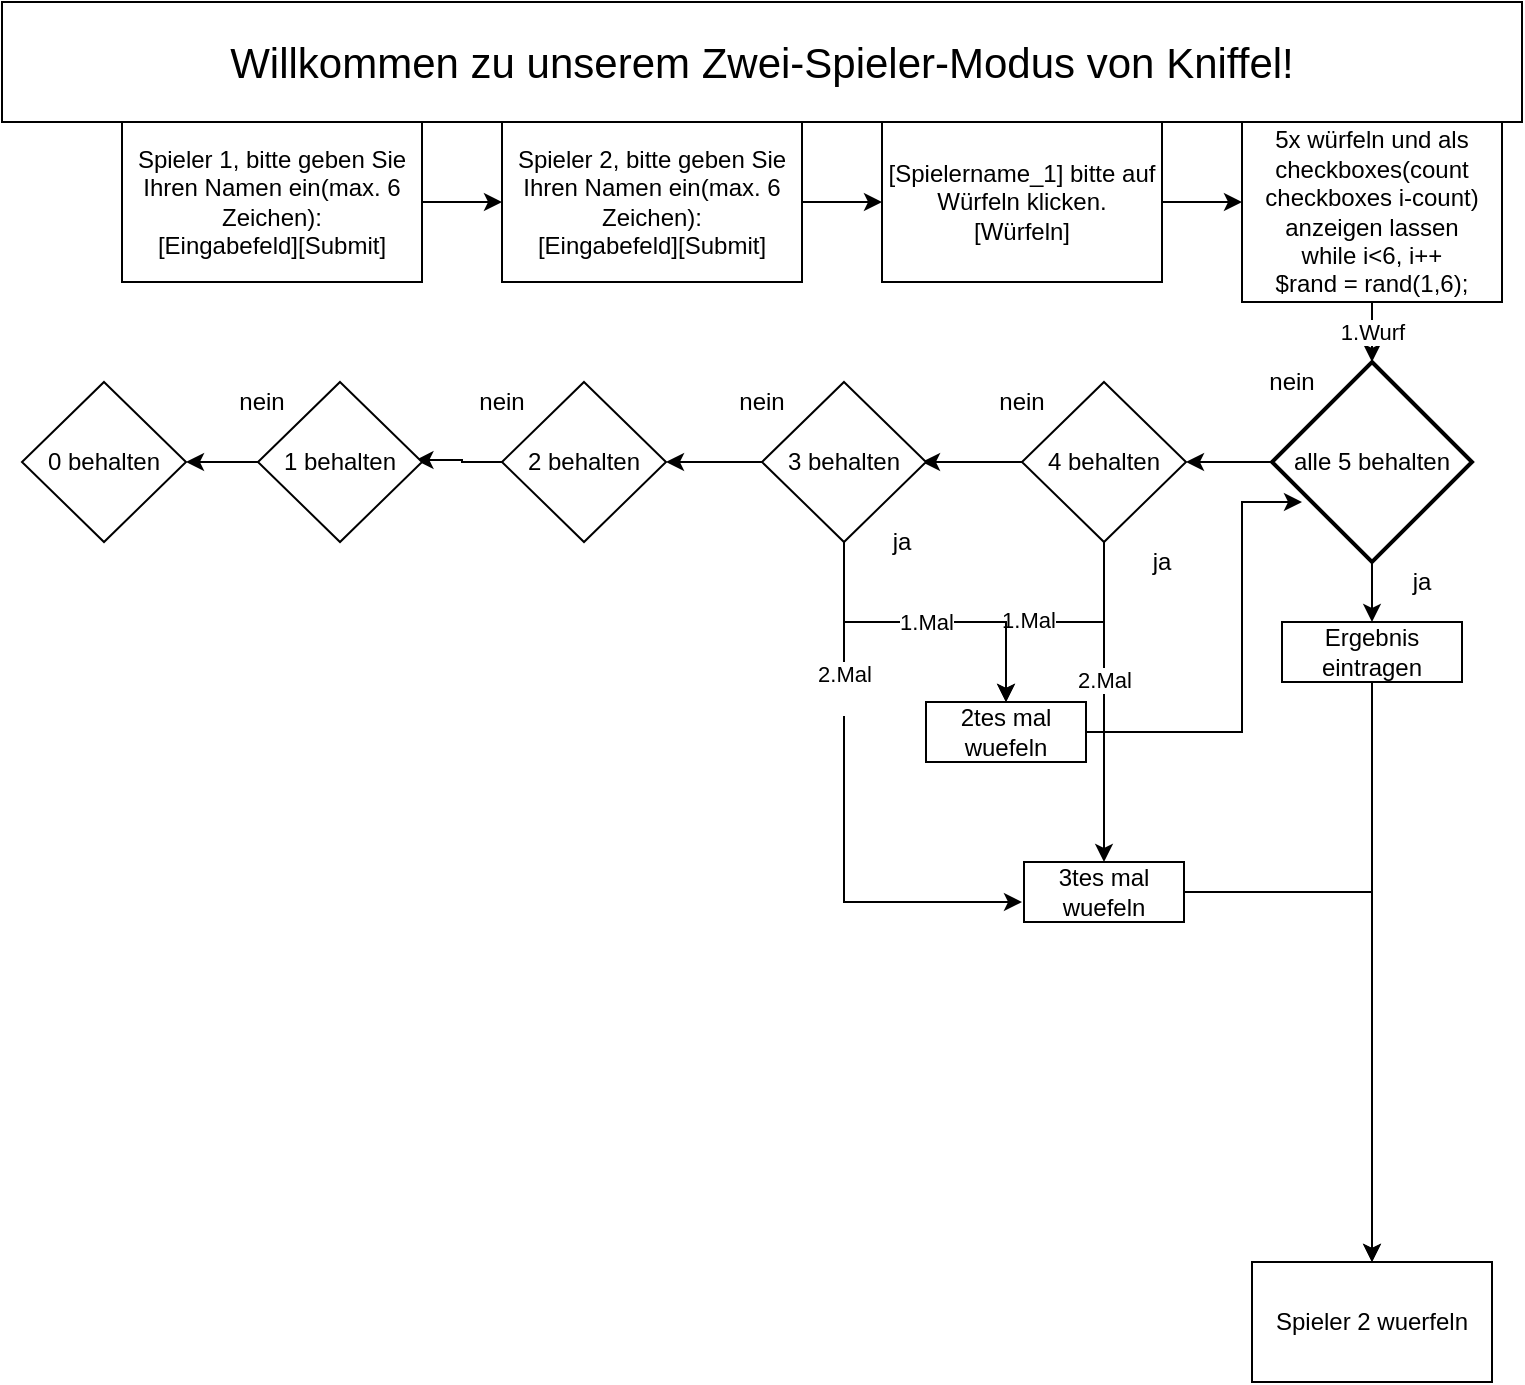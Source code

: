 <mxfile version="14.9.8" type="github">
  <diagram id="wAZXbF86A8Iv9FGVnSBs" name="Page-1">
    <mxGraphModel dx="848" dy="472" grid="1" gridSize="10" guides="1" tooltips="1" connect="1" arrows="1" fold="1" page="1" pageScale="1" pageWidth="1200" pageHeight="1920" math="0" shadow="0">
      <root>
        <mxCell id="0" />
        <mxCell id="1" parent="0" />
        <mxCell id="b2wnUj130i5NKghQYgKf-1" value="&lt;font style=&quot;font-size: 21px&quot;&gt;Willkommen zu unserem Zwei-Spieler-Modus von Kniffel!&lt;br&gt;&lt;/font&gt;" style="rounded=0;whiteSpace=wrap;html=1;" parent="1" vertex="1">
          <mxGeometry x="40" width="760" height="60" as="geometry" />
        </mxCell>
        <mxCell id="x4FnQRz3IEwyLedNtvOf-2" style="edgeStyle=orthogonalEdgeStyle;rounded=0;orthogonalLoop=1;jettySize=auto;html=1;" edge="1" parent="1" source="b2wnUj130i5NKghQYgKf-2">
          <mxGeometry relative="1" as="geometry">
            <mxPoint x="290" y="100" as="targetPoint" />
          </mxGeometry>
        </mxCell>
        <mxCell id="b2wnUj130i5NKghQYgKf-2" value="Spieler 1, bitte geben Sie Ihren Namen ein(max. 6 Zeichen):&lt;br&gt;[Eingabefeld][Submit]" style="rounded=0;whiteSpace=wrap;html=1;" parent="1" vertex="1">
          <mxGeometry x="100" y="60" width="150" height="80" as="geometry" />
        </mxCell>
        <mxCell id="x4FnQRz3IEwyLedNtvOf-5" style="edgeStyle=orthogonalEdgeStyle;rounded=0;orthogonalLoop=1;jettySize=auto;html=1;" edge="1" parent="1" source="x4FnQRz3IEwyLedNtvOf-4" target="x4FnQRz3IEwyLedNtvOf-6">
          <mxGeometry relative="1" as="geometry">
            <mxPoint x="480" y="100" as="targetPoint" />
          </mxGeometry>
        </mxCell>
        <mxCell id="x4FnQRz3IEwyLedNtvOf-4" value="Spieler 2, bitte geben Sie Ihren Namen ein(max. 6 Zeichen):&lt;br&gt;[Eingabefeld][Submit]" style="rounded=0;whiteSpace=wrap;html=1;" vertex="1" parent="1">
          <mxGeometry x="290" y="60" width="150" height="80" as="geometry" />
        </mxCell>
        <mxCell id="x4FnQRz3IEwyLedNtvOf-9" style="edgeStyle=orthogonalEdgeStyle;rounded=0;orthogonalLoop=1;jettySize=auto;html=1;" edge="1" parent="1" source="x4FnQRz3IEwyLedNtvOf-6">
          <mxGeometry relative="1" as="geometry">
            <mxPoint x="660" y="100" as="targetPoint" />
          </mxGeometry>
        </mxCell>
        <mxCell id="x4FnQRz3IEwyLedNtvOf-6" value="[Spielername_1] bitte auf Würfeln klicken.&lt;br&gt;[Würfeln]" style="rounded=0;whiteSpace=wrap;html=1;" vertex="1" parent="1">
          <mxGeometry x="480" y="60" width="140" height="80" as="geometry" />
        </mxCell>
        <mxCell id="x4FnQRz3IEwyLedNtvOf-12" value="1.Wurf" style="edgeStyle=orthogonalEdgeStyle;rounded=0;orthogonalLoop=1;jettySize=auto;html=1;" edge="1" parent="1" source="x4FnQRz3IEwyLedNtvOf-11">
          <mxGeometry relative="1" as="geometry">
            <mxPoint x="725" y="180.0" as="targetPoint" />
            <Array as="points">
              <mxPoint x="725" y="150" />
              <mxPoint x="725" y="150" />
            </Array>
          </mxGeometry>
        </mxCell>
        <mxCell id="x4FnQRz3IEwyLedNtvOf-11" value="&lt;div&gt;5x würfeln und als checkboxes(count checkboxes i-count) anzeigen lassen&lt;/div&gt;&lt;div&gt;while i&amp;lt;6, i++&lt;br&gt;&lt;/div&gt;$rand = rand(1,6);" style="rounded=0;whiteSpace=wrap;html=1;" vertex="1" parent="1">
          <mxGeometry x="660" y="60" width="130" height="90" as="geometry" />
        </mxCell>
        <mxCell id="x4FnQRz3IEwyLedNtvOf-21" style="edgeStyle=orthogonalEdgeStyle;rounded=0;orthogonalLoop=1;jettySize=auto;html=1;" edge="1" parent="1" source="x4FnQRz3IEwyLedNtvOf-13" target="x4FnQRz3IEwyLedNtvOf-22">
          <mxGeometry relative="1" as="geometry">
            <mxPoint x="630" y="230" as="targetPoint" />
          </mxGeometry>
        </mxCell>
        <mxCell id="x4FnQRz3IEwyLedNtvOf-58" style="edgeStyle=orthogonalEdgeStyle;rounded=0;orthogonalLoop=1;jettySize=auto;html=1;entryX=0.5;entryY=0;entryDx=0;entryDy=0;" edge="1" parent="1" source="x4FnQRz3IEwyLedNtvOf-13" target="x4FnQRz3IEwyLedNtvOf-17">
          <mxGeometry relative="1" as="geometry" />
        </mxCell>
        <mxCell id="x4FnQRz3IEwyLedNtvOf-13" value="alle 5 behalten" style="strokeWidth=2;html=1;shape=mxgraph.flowchart.decision;whiteSpace=wrap;" vertex="1" parent="1">
          <mxGeometry x="675" y="180" width="100" height="100" as="geometry" />
        </mxCell>
        <mxCell id="x4FnQRz3IEwyLedNtvOf-23" style="edgeStyle=orthogonalEdgeStyle;rounded=0;orthogonalLoop=1;jettySize=auto;html=1;" edge="1" parent="1" source="x4FnQRz3IEwyLedNtvOf-17" target="x4FnQRz3IEwyLedNtvOf-24">
          <mxGeometry relative="1" as="geometry">
            <mxPoint x="725" y="420" as="targetPoint" />
          </mxGeometry>
        </mxCell>
        <mxCell id="x4FnQRz3IEwyLedNtvOf-17" value="Ergebnis eintragen" style="rounded=0;whiteSpace=wrap;html=1;" vertex="1" parent="1">
          <mxGeometry x="680" y="310" width="90" height="30" as="geometry" />
        </mxCell>
        <mxCell id="x4FnQRz3IEwyLedNtvOf-19" value="nein" style="text;html=1;strokeColor=none;fillColor=none;align=center;verticalAlign=middle;whiteSpace=wrap;rounded=0;" vertex="1" parent="1">
          <mxGeometry x="665" y="180" width="40" height="20" as="geometry" />
        </mxCell>
        <mxCell id="x4FnQRz3IEwyLedNtvOf-20" value="ja" style="text;html=1;strokeColor=none;fillColor=none;align=center;verticalAlign=middle;whiteSpace=wrap;rounded=0;" vertex="1" parent="1">
          <mxGeometry x="730" y="280" width="40" height="20" as="geometry" />
        </mxCell>
        <mxCell id="x4FnQRz3IEwyLedNtvOf-39" style="edgeStyle=orthogonalEdgeStyle;rounded=0;orthogonalLoop=1;jettySize=auto;html=1;" edge="1" parent="1" source="x4FnQRz3IEwyLedNtvOf-22">
          <mxGeometry relative="1" as="geometry">
            <mxPoint x="500" y="230" as="targetPoint" />
          </mxGeometry>
        </mxCell>
        <mxCell id="x4FnQRz3IEwyLedNtvOf-60" style="edgeStyle=orthogonalEdgeStyle;rounded=0;orthogonalLoop=1;jettySize=auto;html=1;entryX=0.5;entryY=0;entryDx=0;entryDy=0;" edge="1" parent="1" source="x4FnQRz3IEwyLedNtvOf-22" target="x4FnQRz3IEwyLedNtvOf-26">
          <mxGeometry relative="1" as="geometry" />
        </mxCell>
        <mxCell id="x4FnQRz3IEwyLedNtvOf-71" value="&lt;div&gt;1.Mal&lt;/div&gt;" style="edgeLabel;html=1;align=center;verticalAlign=middle;resizable=0;points=[];" vertex="1" connectable="0" parent="x4FnQRz3IEwyLedNtvOf-60">
          <mxGeometry x="0.214" y="-1" relative="1" as="geometry">
            <mxPoint as="offset" />
          </mxGeometry>
        </mxCell>
        <mxCell id="x4FnQRz3IEwyLedNtvOf-63" style="edgeStyle=orthogonalEdgeStyle;rounded=0;orthogonalLoop=1;jettySize=auto;html=1;" edge="1" parent="1" source="x4FnQRz3IEwyLedNtvOf-22">
          <mxGeometry relative="1" as="geometry">
            <mxPoint x="591.0" y="430.0" as="targetPoint" />
          </mxGeometry>
        </mxCell>
        <mxCell id="x4FnQRz3IEwyLedNtvOf-72" value="2.Mal" style="edgeLabel;html=1;align=center;verticalAlign=middle;resizable=0;points=[];" vertex="1" connectable="0" parent="x4FnQRz3IEwyLedNtvOf-63">
          <mxGeometry x="-0.146" relative="1" as="geometry">
            <mxPoint as="offset" />
          </mxGeometry>
        </mxCell>
        <mxCell id="x4FnQRz3IEwyLedNtvOf-22" value="4 behalten" style="rhombus;whiteSpace=wrap;html=1;" vertex="1" parent="1">
          <mxGeometry x="550" y="190" width="82" height="80" as="geometry" />
        </mxCell>
        <mxCell id="x4FnQRz3IEwyLedNtvOf-24" value="Spieler 2 wuerfeln" style="rounded=0;whiteSpace=wrap;html=1;" vertex="1" parent="1">
          <mxGeometry x="665" y="630" width="120" height="60" as="geometry" />
        </mxCell>
        <mxCell id="x4FnQRz3IEwyLedNtvOf-25" value="ja" style="text;html=1;strokeColor=none;fillColor=none;align=center;verticalAlign=middle;whiteSpace=wrap;rounded=0;" vertex="1" parent="1">
          <mxGeometry x="600" y="270" width="40" height="20" as="geometry" />
        </mxCell>
        <mxCell id="x4FnQRz3IEwyLedNtvOf-38" value="nein" style="text;html=1;strokeColor=none;fillColor=none;align=center;verticalAlign=middle;whiteSpace=wrap;rounded=0;" vertex="1" parent="1">
          <mxGeometry x="530" y="190" width="40" height="20" as="geometry" />
        </mxCell>
        <mxCell id="x4FnQRz3IEwyLedNtvOf-44" style="edgeStyle=orthogonalEdgeStyle;rounded=0;orthogonalLoop=1;jettySize=auto;html=1;entryX=1;entryY=0.5;entryDx=0;entryDy=0;" edge="1" parent="1" source="x4FnQRz3IEwyLedNtvOf-40" target="x4FnQRz3IEwyLedNtvOf-41">
          <mxGeometry relative="1" as="geometry" />
        </mxCell>
        <mxCell id="x4FnQRz3IEwyLedNtvOf-68" value="1.Mal" style="edgeStyle=orthogonalEdgeStyle;rounded=0;orthogonalLoop=1;jettySize=auto;html=1;entryX=0.5;entryY=0;entryDx=0;entryDy=0;" edge="1" parent="1" source="x4FnQRz3IEwyLedNtvOf-40" target="x4FnQRz3IEwyLedNtvOf-26">
          <mxGeometry relative="1" as="geometry" />
        </mxCell>
        <mxCell id="x4FnQRz3IEwyLedNtvOf-69" style="edgeStyle=orthogonalEdgeStyle;rounded=0;orthogonalLoop=1;jettySize=auto;html=1;" edge="1" parent="1" source="x4FnQRz3IEwyLedNtvOf-40">
          <mxGeometry relative="1" as="geometry">
            <mxPoint x="550" y="450" as="targetPoint" />
            <Array as="points">
              <mxPoint x="461" y="450" />
            </Array>
          </mxGeometry>
        </mxCell>
        <mxCell id="x4FnQRz3IEwyLedNtvOf-70" value="&lt;div&gt;2.Mal&lt;/div&gt;&lt;div&gt;&lt;br&gt;&lt;/div&gt;" style="edgeLabel;html=1;align=center;verticalAlign=middle;resizable=0;points=[];" vertex="1" connectable="0" parent="x4FnQRz3IEwyLedNtvOf-69">
          <mxGeometry x="-0.461" relative="1" as="geometry">
            <mxPoint as="offset" />
          </mxGeometry>
        </mxCell>
        <mxCell id="x4FnQRz3IEwyLedNtvOf-40" value="3 behalten" style="rhombus;whiteSpace=wrap;html=1;" vertex="1" parent="1">
          <mxGeometry x="420" y="190" width="82" height="80" as="geometry" />
        </mxCell>
        <mxCell id="x4FnQRz3IEwyLedNtvOf-45" style="edgeStyle=orthogonalEdgeStyle;rounded=0;orthogonalLoop=1;jettySize=auto;html=1;entryX=0.96;entryY=0.488;entryDx=0;entryDy=0;entryPerimeter=0;" edge="1" parent="1" source="x4FnQRz3IEwyLedNtvOf-41" target="x4FnQRz3IEwyLedNtvOf-42">
          <mxGeometry relative="1" as="geometry">
            <Array as="points">
              <mxPoint x="270" y="230" />
              <mxPoint x="270" y="229" />
            </Array>
          </mxGeometry>
        </mxCell>
        <mxCell id="x4FnQRz3IEwyLedNtvOf-41" value="2 behalten" style="rhombus;whiteSpace=wrap;html=1;" vertex="1" parent="1">
          <mxGeometry x="290" y="190" width="82" height="80" as="geometry" />
        </mxCell>
        <mxCell id="x4FnQRz3IEwyLedNtvOf-46" style="edgeStyle=orthogonalEdgeStyle;rounded=0;orthogonalLoop=1;jettySize=auto;html=1;entryX=1;entryY=0.5;entryDx=0;entryDy=0;" edge="1" parent="1" source="x4FnQRz3IEwyLedNtvOf-42" target="x4FnQRz3IEwyLedNtvOf-43">
          <mxGeometry relative="1" as="geometry" />
        </mxCell>
        <mxCell id="x4FnQRz3IEwyLedNtvOf-42" value="1 behalten" style="rhombus;whiteSpace=wrap;html=1;" vertex="1" parent="1">
          <mxGeometry x="168" y="190" width="82" height="80" as="geometry" />
        </mxCell>
        <mxCell id="x4FnQRz3IEwyLedNtvOf-43" value="0 behalten" style="rhombus;whiteSpace=wrap;html=1;" vertex="1" parent="1">
          <mxGeometry x="50" y="190" width="82" height="80" as="geometry" />
        </mxCell>
        <mxCell id="x4FnQRz3IEwyLedNtvOf-47" value="ja" style="text;html=1;strokeColor=none;fillColor=none;align=center;verticalAlign=middle;whiteSpace=wrap;rounded=0;" vertex="1" parent="1">
          <mxGeometry x="470" y="260" width="40" height="20" as="geometry" />
        </mxCell>
        <mxCell id="x4FnQRz3IEwyLedNtvOf-48" value="nein" style="text;html=1;strokeColor=none;fillColor=none;align=center;verticalAlign=middle;whiteSpace=wrap;rounded=0;" vertex="1" parent="1">
          <mxGeometry x="400" y="190" width="40" height="20" as="geometry" />
        </mxCell>
        <mxCell id="x4FnQRz3IEwyLedNtvOf-49" value="nein" style="text;html=1;strokeColor=none;fillColor=none;align=center;verticalAlign=middle;whiteSpace=wrap;rounded=0;" vertex="1" parent="1">
          <mxGeometry x="270" y="190" width="40" height="20" as="geometry" />
        </mxCell>
        <mxCell id="x4FnQRz3IEwyLedNtvOf-50" value="nein" style="text;html=1;strokeColor=none;fillColor=none;align=center;verticalAlign=middle;whiteSpace=wrap;rounded=0;" vertex="1" parent="1">
          <mxGeometry x="150" y="190" width="40" height="20" as="geometry" />
        </mxCell>
        <mxCell id="x4FnQRz3IEwyLedNtvOf-61" style="edgeStyle=orthogonalEdgeStyle;rounded=0;orthogonalLoop=1;jettySize=auto;html=1;entryX=0.15;entryY=0.7;entryDx=0;entryDy=0;entryPerimeter=0;" edge="1" parent="1" source="x4FnQRz3IEwyLedNtvOf-26" target="x4FnQRz3IEwyLedNtvOf-13">
          <mxGeometry relative="1" as="geometry">
            <Array as="points">
              <mxPoint x="660" y="365" />
              <mxPoint x="660" y="250" />
            </Array>
          </mxGeometry>
        </mxCell>
        <mxCell id="x4FnQRz3IEwyLedNtvOf-26" value="2tes mal wuefeln" style="rounded=0;whiteSpace=wrap;html=1;" vertex="1" parent="1">
          <mxGeometry x="502" y="350" width="80" height="30" as="geometry" />
        </mxCell>
        <mxCell id="x4FnQRz3IEwyLedNtvOf-67" style="edgeStyle=orthogonalEdgeStyle;rounded=0;orthogonalLoop=1;jettySize=auto;html=1;entryX=0.5;entryY=0;entryDx=0;entryDy=0;" edge="1" parent="1" source="x4FnQRz3IEwyLedNtvOf-66" target="x4FnQRz3IEwyLedNtvOf-24">
          <mxGeometry relative="1" as="geometry">
            <mxPoint x="730" y="445.0" as="targetPoint" />
          </mxGeometry>
        </mxCell>
        <mxCell id="x4FnQRz3IEwyLedNtvOf-66" value="3tes mal wuefeln" style="rounded=0;whiteSpace=wrap;html=1;" vertex="1" parent="1">
          <mxGeometry x="551" y="430" width="80" height="30" as="geometry" />
        </mxCell>
      </root>
    </mxGraphModel>
  </diagram>
</mxfile>
